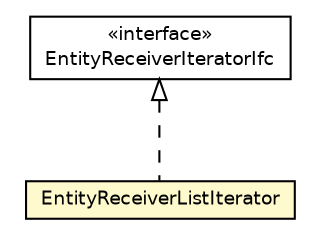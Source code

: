 #!/usr/local/bin/dot
#
# Class diagram 
# Generated by UMLGraph version 5.4 (http://www.umlgraph.org/)
#

digraph G {
	edge [fontname="Helvetica",fontsize=10,labelfontname="Helvetica",labelfontsize=10];
	node [fontname="Helvetica",fontsize=10,shape=plaintext];
	nodesep=0.25;
	ranksep=0.5;
	// jsl.modeling.elements.resource.EntityReceiverListIterator
	c77137 [label=<<table title="jsl.modeling.elements.resource.EntityReceiverListIterator" border="0" cellborder="1" cellspacing="0" cellpadding="2" port="p" bgcolor="lemonChiffon" href="./EntityReceiverListIterator.html">
		<tr><td><table border="0" cellspacing="0" cellpadding="1">
<tr><td align="center" balign="center"> EntityReceiverListIterator </td></tr>
		</table></td></tr>
		</table>>, URL="./EntityReceiverListIterator.html", fontname="Helvetica", fontcolor="black", fontsize=9.0];
	// jsl.modeling.elements.resource.EntityReceiverIteratorIfc
	c77138 [label=<<table title="jsl.modeling.elements.resource.EntityReceiverIteratorIfc" border="0" cellborder="1" cellspacing="0" cellpadding="2" port="p" href="./EntityReceiverIteratorIfc.html">
		<tr><td><table border="0" cellspacing="0" cellpadding="1">
<tr><td align="center" balign="center"> &#171;interface&#187; </td></tr>
<tr><td align="center" balign="center"> EntityReceiverIteratorIfc </td></tr>
		</table></td></tr>
		</table>>, URL="./EntityReceiverIteratorIfc.html", fontname="Helvetica", fontcolor="black", fontsize=9.0];
	//jsl.modeling.elements.resource.EntityReceiverListIterator implements jsl.modeling.elements.resource.EntityReceiverIteratorIfc
	c77138:p -> c77137:p [dir=back,arrowtail=empty,style=dashed];
}


